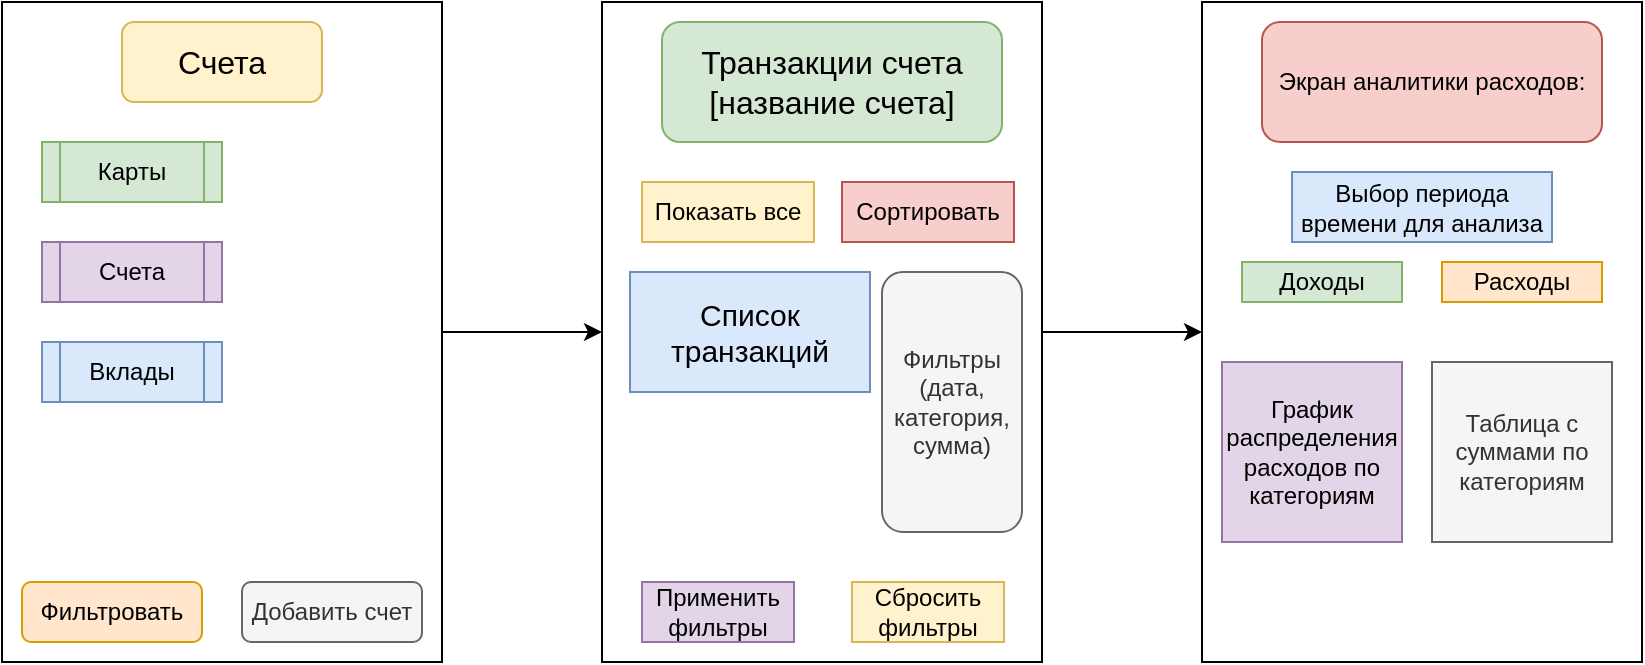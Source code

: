 <mxfile version="22.0.3" type="device">
  <diagram name="Page-1" id="fq80mJ8dPhqj6xiURbia">
    <mxGraphModel dx="954" dy="727" grid="1" gridSize="10" guides="1" tooltips="1" connect="1" arrows="1" fold="1" page="1" pageScale="1" pageWidth="827" pageHeight="1169" math="0" shadow="0">
      <root>
        <mxCell id="0" />
        <mxCell id="1" parent="0" />
        <mxCell id="V2r5kOMQGoURC8a6TR9E-11" style="edgeStyle=orthogonalEdgeStyle;rounded=0;orthogonalLoop=1;jettySize=auto;html=1;" edge="1" parent="1" source="V2r5kOMQGoURC8a6TR9E-3">
          <mxGeometry relative="1" as="geometry">
            <mxPoint x="340" y="355" as="targetPoint" />
          </mxGeometry>
        </mxCell>
        <mxCell id="V2r5kOMQGoURC8a6TR9E-3" value="" style="rounded=0;whiteSpace=wrap;html=1;" vertex="1" parent="1">
          <mxGeometry x="40" y="190" width="220" height="330" as="geometry" />
        </mxCell>
        <mxCell id="V2r5kOMQGoURC8a6TR9E-4" value="&lt;font style=&quot;font-size: 16px;&quot;&gt;Счета&lt;/font&gt;" style="rounded=1;whiteSpace=wrap;html=1;fillColor=#fff2cc;strokeColor=#d6b656;" vertex="1" parent="1">
          <mxGeometry x="100" y="200" width="100" height="40" as="geometry" />
        </mxCell>
        <mxCell id="V2r5kOMQGoURC8a6TR9E-6" value="Карты" style="shape=process;whiteSpace=wrap;html=1;backgroundOutline=1;fillColor=#d5e8d4;strokeColor=#82b366;" vertex="1" parent="1">
          <mxGeometry x="60" y="260" width="90" height="30" as="geometry" />
        </mxCell>
        <mxCell id="V2r5kOMQGoURC8a6TR9E-7" value="Счета" style="shape=process;whiteSpace=wrap;html=1;backgroundOutline=1;fillColor=#e1d5e7;strokeColor=#9673a6;" vertex="1" parent="1">
          <mxGeometry x="60" y="310" width="90" height="30" as="geometry" />
        </mxCell>
        <mxCell id="V2r5kOMQGoURC8a6TR9E-8" value="Вклады" style="shape=process;whiteSpace=wrap;html=1;backgroundOutline=1;fillColor=#dae8fc;strokeColor=#6c8ebf;" vertex="1" parent="1">
          <mxGeometry x="60" y="360" width="90" height="30" as="geometry" />
        </mxCell>
        <mxCell id="V2r5kOMQGoURC8a6TR9E-9" value="Фильтровать" style="rounded=1;whiteSpace=wrap;html=1;fillColor=#ffe6cc;strokeColor=#d79b00;" vertex="1" parent="1">
          <mxGeometry x="50" y="480" width="90" height="30" as="geometry" />
        </mxCell>
        <mxCell id="V2r5kOMQGoURC8a6TR9E-10" value="Добавить счет" style="rounded=1;whiteSpace=wrap;html=1;fillColor=#f5f5f5;fontColor=#333333;strokeColor=#666666;" vertex="1" parent="1">
          <mxGeometry x="160" y="480" width="90" height="30" as="geometry" />
        </mxCell>
        <mxCell id="V2r5kOMQGoURC8a6TR9E-25" value="" style="edgeStyle=orthogonalEdgeStyle;rounded=0;orthogonalLoop=1;jettySize=auto;html=1;" edge="1" parent="1" source="V2r5kOMQGoURC8a6TR9E-12" target="V2r5kOMQGoURC8a6TR9E-24">
          <mxGeometry relative="1" as="geometry" />
        </mxCell>
        <mxCell id="V2r5kOMQGoURC8a6TR9E-12" value="" style="rounded=0;whiteSpace=wrap;html=1;" vertex="1" parent="1">
          <mxGeometry x="340" y="190" width="220" height="330" as="geometry" />
        </mxCell>
        <mxCell id="V2r5kOMQGoURC8a6TR9E-13" value="&lt;font style=&quot;font-size: 16px;&quot;&gt;Транзакции счета [название счета]&lt;/font&gt;" style="rounded=1;whiteSpace=wrap;html=1;fillColor=#d5e8d4;strokeColor=#82b366;" vertex="1" parent="1">
          <mxGeometry x="370" y="200" width="170" height="60" as="geometry" />
        </mxCell>
        <mxCell id="V2r5kOMQGoURC8a6TR9E-14" value="Сортировать" style="rounded=0;whiteSpace=wrap;html=1;fillColor=#f8cecc;strokeColor=#b85450;" vertex="1" parent="1">
          <mxGeometry x="460" y="280" width="86" height="30" as="geometry" />
        </mxCell>
        <mxCell id="V2r5kOMQGoURC8a6TR9E-15" value="Показать все" style="rounded=0;whiteSpace=wrap;html=1;fillColor=#fff2cc;strokeColor=#d6b656;" vertex="1" parent="1">
          <mxGeometry x="360" y="280" width="86" height="30" as="geometry" />
        </mxCell>
        <mxCell id="V2r5kOMQGoURC8a6TR9E-16" value="&lt;font style=&quot;font-size: 15px;&quot;&gt;Список транзакций&lt;/font&gt;" style="rounded=0;whiteSpace=wrap;html=1;fillColor=#dae8fc;strokeColor=#6c8ebf;" vertex="1" parent="1">
          <mxGeometry x="354" y="325" width="120" height="60" as="geometry" />
        </mxCell>
        <mxCell id="V2r5kOMQGoURC8a6TR9E-23" value="Фильтры&lt;br&gt;(дата, категория, сумма)" style="rounded=1;whiteSpace=wrap;html=1;fillColor=#f5f5f5;fontColor=#333333;strokeColor=#666666;" vertex="1" parent="1">
          <mxGeometry x="480" y="325" width="70" height="130" as="geometry" />
        </mxCell>
        <mxCell id="V2r5kOMQGoURC8a6TR9E-24" value="" style="rounded=0;whiteSpace=wrap;html=1;" vertex="1" parent="1">
          <mxGeometry x="640" y="190" width="220" height="330" as="geometry" />
        </mxCell>
        <mxCell id="V2r5kOMQGoURC8a6TR9E-26" value="Экран аналитики расходов:" style="rounded=1;whiteSpace=wrap;html=1;fillColor=#f8cecc;strokeColor=#b85450;" vertex="1" parent="1">
          <mxGeometry x="670" y="200" width="170" height="60" as="geometry" />
        </mxCell>
        <mxCell id="V2r5kOMQGoURC8a6TR9E-27" value="Выбор периода времени для анализа" style="rounded=0;whiteSpace=wrap;html=1;fillColor=#dae8fc;strokeColor=#6c8ebf;" vertex="1" parent="1">
          <mxGeometry x="685" y="275" width="130" height="35" as="geometry" />
        </mxCell>
        <mxCell id="V2r5kOMQGoURC8a6TR9E-28" value="Доходы" style="rounded=0;whiteSpace=wrap;html=1;fillColor=#d5e8d4;strokeColor=#82b366;" vertex="1" parent="1">
          <mxGeometry x="660" y="320" width="80" height="20" as="geometry" />
        </mxCell>
        <mxCell id="V2r5kOMQGoURC8a6TR9E-29" value="Расходы" style="rounded=0;whiteSpace=wrap;html=1;fillColor=#ffe6cc;strokeColor=#d79b00;" vertex="1" parent="1">
          <mxGeometry x="760" y="320" width="80" height="20" as="geometry" />
        </mxCell>
        <mxCell id="V2r5kOMQGoURC8a6TR9E-30" value="График распределения расходов по категориям" style="whiteSpace=wrap;html=1;aspect=fixed;fillColor=#e1d5e7;strokeColor=#9673a6;" vertex="1" parent="1">
          <mxGeometry x="650" y="370" width="90" height="90" as="geometry" />
        </mxCell>
        <mxCell id="V2r5kOMQGoURC8a6TR9E-31" value="Таблица с суммами по категориям" style="whiteSpace=wrap;html=1;aspect=fixed;fillColor=#f5f5f5;fontColor=#333333;strokeColor=#666666;" vertex="1" parent="1">
          <mxGeometry x="755" y="370" width="90" height="90" as="geometry" />
        </mxCell>
        <mxCell id="V2r5kOMQGoURC8a6TR9E-32" value="Применить фильтры" style="rounded=0;whiteSpace=wrap;html=1;fillColor=#e1d5e7;strokeColor=#9673a6;" vertex="1" parent="1">
          <mxGeometry x="360" y="480" width="76" height="30" as="geometry" />
        </mxCell>
        <mxCell id="V2r5kOMQGoURC8a6TR9E-33" value="Сбросить фильтры" style="rounded=0;whiteSpace=wrap;html=1;fillColor=#fff2cc;strokeColor=#d6b656;" vertex="1" parent="1">
          <mxGeometry x="465" y="480" width="76" height="30" as="geometry" />
        </mxCell>
      </root>
    </mxGraphModel>
  </diagram>
</mxfile>
